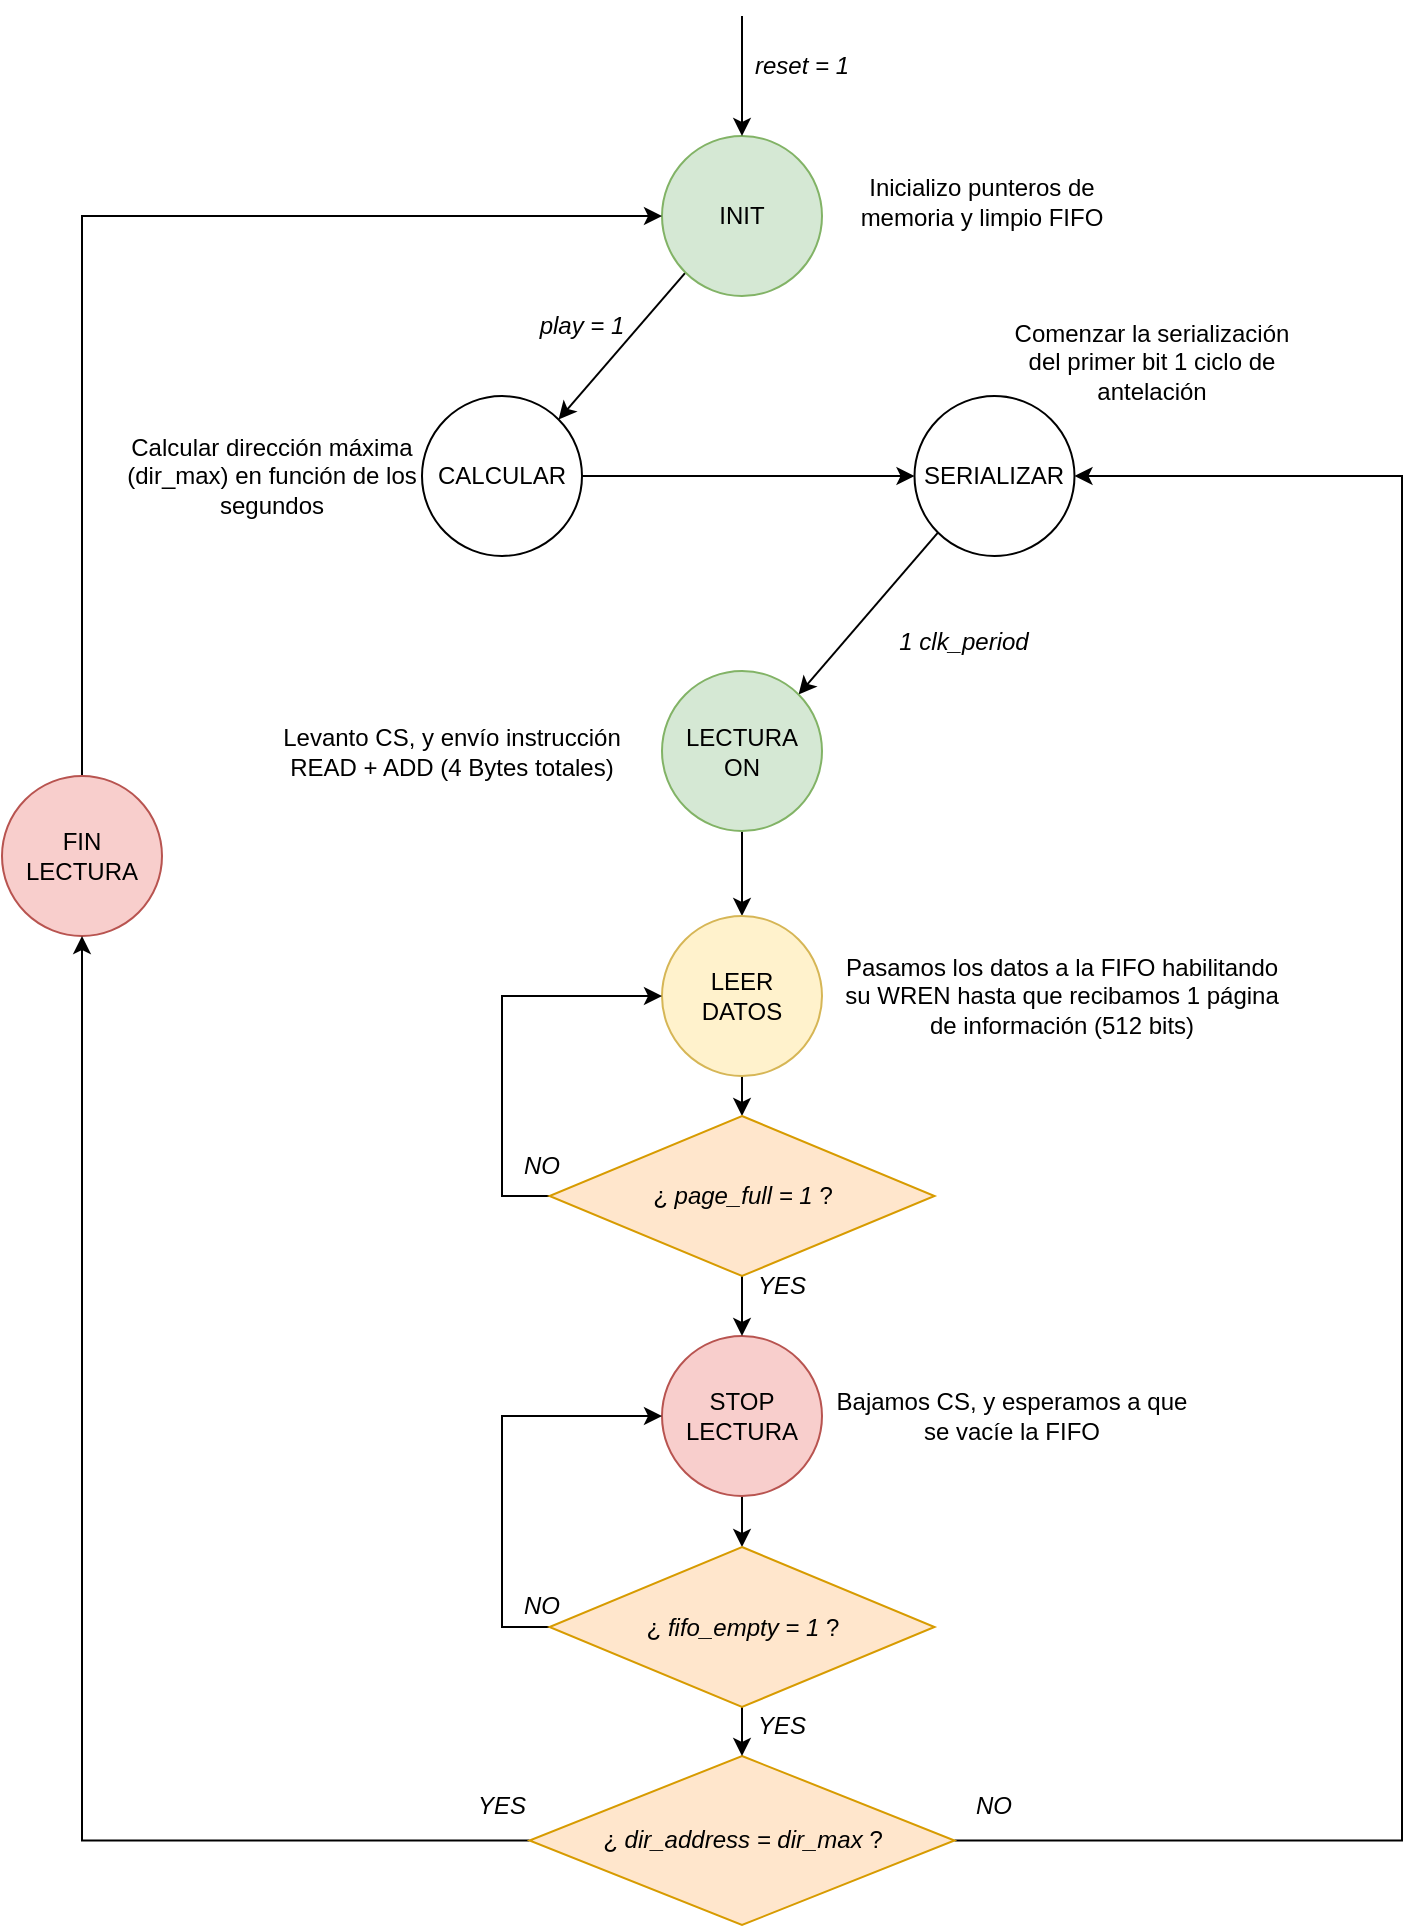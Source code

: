 <mxfile version="23.0.2" type="github">
  <diagram name="Página-1" id="Yzux-1L1ToNlMIoRDWY8">
    <mxGraphModel dx="1352" dy="2031" grid="1" gridSize="10" guides="1" tooltips="1" connect="1" arrows="1" fold="1" page="1" pageScale="1" pageWidth="827" pageHeight="1169" math="0" shadow="0">
      <root>
        <mxCell id="0" />
        <mxCell id="1" parent="0" />
        <mxCell id="3iHrb_n3Avrb_bWyAJw7-54" style="rounded=0;orthogonalLoop=1;jettySize=auto;html=1;exitX=0;exitY=1;exitDx=0;exitDy=0;entryX=1;entryY=0;entryDx=0;entryDy=0;" edge="1" parent="1" source="3iHrb_n3Avrb_bWyAJw7-2" target="3iHrb_n3Avrb_bWyAJw7-4">
          <mxGeometry relative="1" as="geometry" />
        </mxCell>
        <mxCell id="3iHrb_n3Avrb_bWyAJw7-2" value="SERIALIZAR" style="ellipse;whiteSpace=wrap;html=1;aspect=fixed;" vertex="1" parent="1">
          <mxGeometry x="486.25" y="170" width="80" height="80" as="geometry" />
        </mxCell>
        <mxCell id="3iHrb_n3Avrb_bWyAJw7-52" style="rounded=0;orthogonalLoop=1;jettySize=auto;html=1;exitX=0;exitY=1;exitDx=0;exitDy=0;entryX=1;entryY=0;entryDx=0;entryDy=0;" edge="1" parent="1" source="3iHrb_n3Avrb_bWyAJw7-3" target="3iHrb_n3Avrb_bWyAJw7-51">
          <mxGeometry relative="1" as="geometry" />
        </mxCell>
        <mxCell id="3iHrb_n3Avrb_bWyAJw7-3" value="INIT" style="ellipse;whiteSpace=wrap;html=1;aspect=fixed;fillColor=#d5e8d4;strokeColor=#82b366;" vertex="1" parent="1">
          <mxGeometry x="360" y="40" width="80" height="80" as="geometry" />
        </mxCell>
        <mxCell id="3iHrb_n3Avrb_bWyAJw7-10" style="edgeStyle=orthogonalEdgeStyle;rounded=0;orthogonalLoop=1;jettySize=auto;html=1;exitX=0.5;exitY=1;exitDx=0;exitDy=0;entryX=0.5;entryY=0;entryDx=0;entryDy=0;" edge="1" parent="1" source="3iHrb_n3Avrb_bWyAJw7-4" target="3iHrb_n3Avrb_bWyAJw7-5">
          <mxGeometry relative="1" as="geometry" />
        </mxCell>
        <mxCell id="3iHrb_n3Avrb_bWyAJw7-4" value="LECTURA &lt;br&gt;ON" style="ellipse;whiteSpace=wrap;html=1;aspect=fixed;fillColor=#d5e8d4;strokeColor=#82b366;" vertex="1" parent="1">
          <mxGeometry x="360" y="307.5" width="80" height="80" as="geometry" />
        </mxCell>
        <mxCell id="3iHrb_n3Avrb_bWyAJw7-42" style="edgeStyle=orthogonalEdgeStyle;rounded=0;orthogonalLoop=1;jettySize=auto;html=1;exitX=0.5;exitY=1;exitDx=0;exitDy=0;entryX=0.5;entryY=0;entryDx=0;entryDy=0;" edge="1" parent="1" source="3iHrb_n3Avrb_bWyAJw7-5" target="3iHrb_n3Avrb_bWyAJw7-39">
          <mxGeometry relative="1" as="geometry" />
        </mxCell>
        <mxCell id="3iHrb_n3Avrb_bWyAJw7-5" value="LEER &lt;br&gt;DATOS" style="ellipse;whiteSpace=wrap;html=1;aspect=fixed;fillColor=#fff2cc;strokeColor=#d6b656;" vertex="1" parent="1">
          <mxGeometry x="360" y="430" width="80" height="80" as="geometry" />
        </mxCell>
        <mxCell id="3iHrb_n3Avrb_bWyAJw7-36" style="edgeStyle=orthogonalEdgeStyle;rounded=0;orthogonalLoop=1;jettySize=auto;html=1;exitX=0.5;exitY=1;exitDx=0;exitDy=0;entryX=0.5;entryY=0;entryDx=0;entryDy=0;" edge="1" parent="1" source="3iHrb_n3Avrb_bWyAJw7-6" target="3iHrb_n3Avrb_bWyAJw7-34">
          <mxGeometry relative="1" as="geometry" />
        </mxCell>
        <mxCell id="3iHrb_n3Avrb_bWyAJw7-6" value="STOP&lt;br&gt;LECTURA" style="ellipse;whiteSpace=wrap;html=1;aspect=fixed;fillColor=#f8cecc;strokeColor=#b85450;" vertex="1" parent="1">
          <mxGeometry x="360" y="640" width="80" height="80" as="geometry" />
        </mxCell>
        <mxCell id="3iHrb_n3Avrb_bWyAJw7-13" style="edgeStyle=orthogonalEdgeStyle;rounded=0;orthogonalLoop=1;jettySize=auto;html=1;exitX=0.5;exitY=0;exitDx=0;exitDy=0;entryX=0;entryY=0.5;entryDx=0;entryDy=0;" edge="1" parent="1" source="3iHrb_n3Avrb_bWyAJw7-7" target="3iHrb_n3Avrb_bWyAJw7-3">
          <mxGeometry relative="1" as="geometry" />
        </mxCell>
        <mxCell id="3iHrb_n3Avrb_bWyAJw7-7" value="FIN LECTURA" style="ellipse;whiteSpace=wrap;html=1;aspect=fixed;fillColor=#f8cecc;strokeColor=#b85450;" vertex="1" parent="1">
          <mxGeometry x="30" y="360" width="80" height="80" as="geometry" />
        </mxCell>
        <mxCell id="3iHrb_n3Avrb_bWyAJw7-15" value="&lt;i&gt;play = 1&lt;/i&gt;" style="text;html=1;strokeColor=none;fillColor=none;align=center;verticalAlign=middle;whiteSpace=wrap;rounded=0;" vertex="1" parent="1">
          <mxGeometry x="290" y="120" width="60" height="30" as="geometry" />
        </mxCell>
        <mxCell id="3iHrb_n3Avrb_bWyAJw7-22" value="" style="endArrow=classic;html=1;rounded=0;entryX=0.5;entryY=0;entryDx=0;entryDy=0;" edge="1" parent="1" target="3iHrb_n3Avrb_bWyAJw7-3">
          <mxGeometry width="50" height="50" relative="1" as="geometry">
            <mxPoint x="400" y="-20" as="sourcePoint" />
            <mxPoint x="430" y="-60" as="targetPoint" />
          </mxGeometry>
        </mxCell>
        <mxCell id="3iHrb_n3Avrb_bWyAJw7-23" value="&lt;i&gt;reset = 1&lt;/i&gt;" style="text;html=1;strokeColor=none;fillColor=none;align=center;verticalAlign=middle;whiteSpace=wrap;rounded=0;" vertex="1" parent="1">
          <mxGeometry x="400" y="-10" width="60" height="30" as="geometry" />
        </mxCell>
        <mxCell id="3iHrb_n3Avrb_bWyAJw7-24" value="Calcular dirección máxima (dir_max) en función de los segundos" style="text;html=1;strokeColor=none;fillColor=none;align=center;verticalAlign=middle;whiteSpace=wrap;rounded=0;" vertex="1" parent="1">
          <mxGeometry x="90" y="187.5" width="150" height="45" as="geometry" />
        </mxCell>
        <mxCell id="3iHrb_n3Avrb_bWyAJw7-25" value="Inicializo punteros de memoria y limpio FIFO" style="text;html=1;strokeColor=none;fillColor=none;align=center;verticalAlign=middle;whiteSpace=wrap;rounded=0;" vertex="1" parent="1">
          <mxGeometry x="440" y="50" width="160" height="45" as="geometry" />
        </mxCell>
        <mxCell id="3iHrb_n3Avrb_bWyAJw7-26" value="Levanto CS, y envío instrucción READ + ADD (4 Bytes totales)" style="text;html=1;strokeColor=none;fillColor=none;align=center;verticalAlign=middle;whiteSpace=wrap;rounded=0;" vertex="1" parent="1">
          <mxGeometry x="160" y="325" width="190" height="45" as="geometry" />
        </mxCell>
        <mxCell id="3iHrb_n3Avrb_bWyAJw7-27" value="Pasamos los datos a la FIFO habilitando su WREN hasta que recibamos 1 página de información (512 bits)" style="text;html=1;strokeColor=none;fillColor=none;align=center;verticalAlign=middle;whiteSpace=wrap;rounded=0;" vertex="1" parent="1">
          <mxGeometry x="450" y="447.5" width="220" height="45" as="geometry" />
        </mxCell>
        <mxCell id="3iHrb_n3Avrb_bWyAJw7-29" value="Bajamos CS, y esperamos a que se vacíe la FIFO" style="text;html=1;strokeColor=none;fillColor=none;align=center;verticalAlign=middle;whiteSpace=wrap;rounded=0;" vertex="1" parent="1">
          <mxGeometry x="440" y="657.5" width="190" height="45" as="geometry" />
        </mxCell>
        <mxCell id="3iHrb_n3Avrb_bWyAJw7-33" style="edgeStyle=orthogonalEdgeStyle;rounded=0;orthogonalLoop=1;jettySize=auto;html=1;exitX=0;exitY=0.5;exitDx=0;exitDy=0;entryX=0.5;entryY=1;entryDx=0;entryDy=0;" edge="1" parent="1" source="3iHrb_n3Avrb_bWyAJw7-30" target="3iHrb_n3Avrb_bWyAJw7-7">
          <mxGeometry relative="1" as="geometry" />
        </mxCell>
        <mxCell id="3iHrb_n3Avrb_bWyAJw7-38" style="edgeStyle=orthogonalEdgeStyle;rounded=0;orthogonalLoop=1;jettySize=auto;html=1;exitX=1;exitY=0.5;exitDx=0;exitDy=0;entryX=1;entryY=0.5;entryDx=0;entryDy=0;" edge="1" parent="1" source="3iHrb_n3Avrb_bWyAJw7-30" target="3iHrb_n3Avrb_bWyAJw7-2">
          <mxGeometry relative="1" as="geometry">
            <Array as="points">
              <mxPoint x="730" y="892" />
              <mxPoint x="730" y="210" />
            </Array>
          </mxGeometry>
        </mxCell>
        <mxCell id="3iHrb_n3Avrb_bWyAJw7-30" value="¿&amp;nbsp;&lt;i style=&quot;border-color: var(--border-color);&quot;&gt;dir_address = dir_max&amp;nbsp;&lt;/i&gt;?" style="rhombus;whiteSpace=wrap;html=1;fillColor=#ffe6cc;strokeColor=#d79b00;" vertex="1" parent="1">
          <mxGeometry x="293.75" y="850" width="212.5" height="84.5" as="geometry" />
        </mxCell>
        <mxCell id="3iHrb_n3Avrb_bWyAJw7-35" style="edgeStyle=orthogonalEdgeStyle;rounded=0;orthogonalLoop=1;jettySize=auto;html=1;exitX=0;exitY=0.5;exitDx=0;exitDy=0;entryX=0;entryY=0.5;entryDx=0;entryDy=0;" edge="1" parent="1" source="3iHrb_n3Avrb_bWyAJw7-34" target="3iHrb_n3Avrb_bWyAJw7-6">
          <mxGeometry relative="1" as="geometry">
            <Array as="points">
              <mxPoint x="280" y="785.5" />
              <mxPoint x="280" y="680.5" />
            </Array>
          </mxGeometry>
        </mxCell>
        <mxCell id="3iHrb_n3Avrb_bWyAJw7-37" style="edgeStyle=orthogonalEdgeStyle;rounded=0;orthogonalLoop=1;jettySize=auto;html=1;exitX=0.5;exitY=1;exitDx=0;exitDy=0;entryX=0.5;entryY=0;entryDx=0;entryDy=0;" edge="1" parent="1" source="3iHrb_n3Avrb_bWyAJw7-34" target="3iHrb_n3Avrb_bWyAJw7-30">
          <mxGeometry relative="1" as="geometry" />
        </mxCell>
        <mxCell id="3iHrb_n3Avrb_bWyAJw7-34" value="¿&amp;nbsp;&lt;i style=&quot;border-color: var(--border-color);&quot;&gt;fifo_empty = 1&amp;nbsp;&lt;/i&gt;?" style="rhombus;whiteSpace=wrap;html=1;fillColor=#ffe6cc;strokeColor=#d79b00;" vertex="1" parent="1">
          <mxGeometry x="303.75" y="745.5" width="192.5" height="80" as="geometry" />
        </mxCell>
        <mxCell id="3iHrb_n3Avrb_bWyAJw7-41" style="edgeStyle=orthogonalEdgeStyle;rounded=0;orthogonalLoop=1;jettySize=auto;html=1;exitX=0;exitY=0.5;exitDx=0;exitDy=0;entryX=0;entryY=0.5;entryDx=0;entryDy=0;" edge="1" parent="1" source="3iHrb_n3Avrb_bWyAJw7-39" target="3iHrb_n3Avrb_bWyAJw7-5">
          <mxGeometry relative="1" as="geometry">
            <Array as="points">
              <mxPoint x="280" y="570" />
              <mxPoint x="280" y="470" />
            </Array>
          </mxGeometry>
        </mxCell>
        <mxCell id="3iHrb_n3Avrb_bWyAJw7-43" style="edgeStyle=orthogonalEdgeStyle;rounded=0;orthogonalLoop=1;jettySize=auto;html=1;exitX=0.5;exitY=1;exitDx=0;exitDy=0;entryX=0.5;entryY=0;entryDx=0;entryDy=0;" edge="1" parent="1" source="3iHrb_n3Avrb_bWyAJw7-39" target="3iHrb_n3Avrb_bWyAJw7-6">
          <mxGeometry relative="1" as="geometry" />
        </mxCell>
        <mxCell id="3iHrb_n3Avrb_bWyAJw7-39" value="¿&amp;nbsp;&lt;i style=&quot;border-color: var(--border-color);&quot;&gt;page_full = 1&amp;nbsp;&lt;/i&gt;?" style="rhombus;whiteSpace=wrap;html=1;fillColor=#ffe6cc;strokeColor=#d79b00;" vertex="1" parent="1">
          <mxGeometry x="303.75" y="530" width="192.5" height="80" as="geometry" />
        </mxCell>
        <mxCell id="3iHrb_n3Avrb_bWyAJw7-44" value="&lt;i&gt;YES&lt;/i&gt;" style="text;html=1;strokeColor=none;fillColor=none;align=center;verticalAlign=middle;whiteSpace=wrap;rounded=0;" vertex="1" parent="1">
          <mxGeometry x="390" y="600" width="60" height="30" as="geometry" />
        </mxCell>
        <mxCell id="3iHrb_n3Avrb_bWyAJw7-45" value="&lt;i&gt;YES&lt;/i&gt;" style="text;html=1;strokeColor=none;fillColor=none;align=center;verticalAlign=middle;whiteSpace=wrap;rounded=0;" vertex="1" parent="1">
          <mxGeometry x="390" y="820" width="60" height="30" as="geometry" />
        </mxCell>
        <mxCell id="3iHrb_n3Avrb_bWyAJw7-46" value="&lt;i&gt;YES&lt;/i&gt;" style="text;html=1;strokeColor=none;fillColor=none;align=center;verticalAlign=middle;whiteSpace=wrap;rounded=0;" vertex="1" parent="1">
          <mxGeometry x="250" y="860" width="60" height="30" as="geometry" />
        </mxCell>
        <mxCell id="3iHrb_n3Avrb_bWyAJw7-47" value="&lt;i&gt;NO&lt;/i&gt;" style="text;html=1;strokeColor=none;fillColor=none;align=center;verticalAlign=middle;whiteSpace=wrap;rounded=0;" vertex="1" parent="1">
          <mxGeometry x="496.25" y="860" width="60" height="30" as="geometry" />
        </mxCell>
        <mxCell id="3iHrb_n3Avrb_bWyAJw7-48" value="&lt;i&gt;NO&lt;/i&gt;" style="text;html=1;strokeColor=none;fillColor=none;align=center;verticalAlign=middle;whiteSpace=wrap;rounded=0;" vertex="1" parent="1">
          <mxGeometry x="270" y="760" width="60" height="30" as="geometry" />
        </mxCell>
        <mxCell id="3iHrb_n3Avrb_bWyAJw7-49" value="&lt;i&gt;NO&lt;/i&gt;" style="text;html=1;strokeColor=none;fillColor=none;align=center;verticalAlign=middle;whiteSpace=wrap;rounded=0;" vertex="1" parent="1">
          <mxGeometry x="270" y="540" width="60" height="30" as="geometry" />
        </mxCell>
        <mxCell id="3iHrb_n3Avrb_bWyAJw7-50" value="&lt;i&gt;1 clk_period&lt;/i&gt;" style="text;html=1;strokeColor=none;fillColor=none;align=center;verticalAlign=middle;whiteSpace=wrap;rounded=0;" vertex="1" parent="1">
          <mxGeometry x="466.25" y="277.5" width="90" height="30" as="geometry" />
        </mxCell>
        <mxCell id="3iHrb_n3Avrb_bWyAJw7-53" style="edgeStyle=orthogonalEdgeStyle;rounded=0;orthogonalLoop=1;jettySize=auto;html=1;exitX=1;exitY=0.5;exitDx=0;exitDy=0;entryX=0;entryY=0.5;entryDx=0;entryDy=0;" edge="1" parent="1" source="3iHrb_n3Avrb_bWyAJw7-51" target="3iHrb_n3Avrb_bWyAJw7-2">
          <mxGeometry relative="1" as="geometry" />
        </mxCell>
        <mxCell id="3iHrb_n3Avrb_bWyAJw7-51" value="CALCULAR" style="ellipse;whiteSpace=wrap;html=1;aspect=fixed;" vertex="1" parent="1">
          <mxGeometry x="240" y="170" width="80" height="80" as="geometry" />
        </mxCell>
        <mxCell id="3iHrb_n3Avrb_bWyAJw7-55" value="Comenzar la serialización del primer bit 1 ciclo de antelación" style="text;html=1;strokeColor=none;fillColor=none;align=center;verticalAlign=middle;whiteSpace=wrap;rounded=0;" vertex="1" parent="1">
          <mxGeometry x="530" y="130" width="150" height="45" as="geometry" />
        </mxCell>
      </root>
    </mxGraphModel>
  </diagram>
</mxfile>
